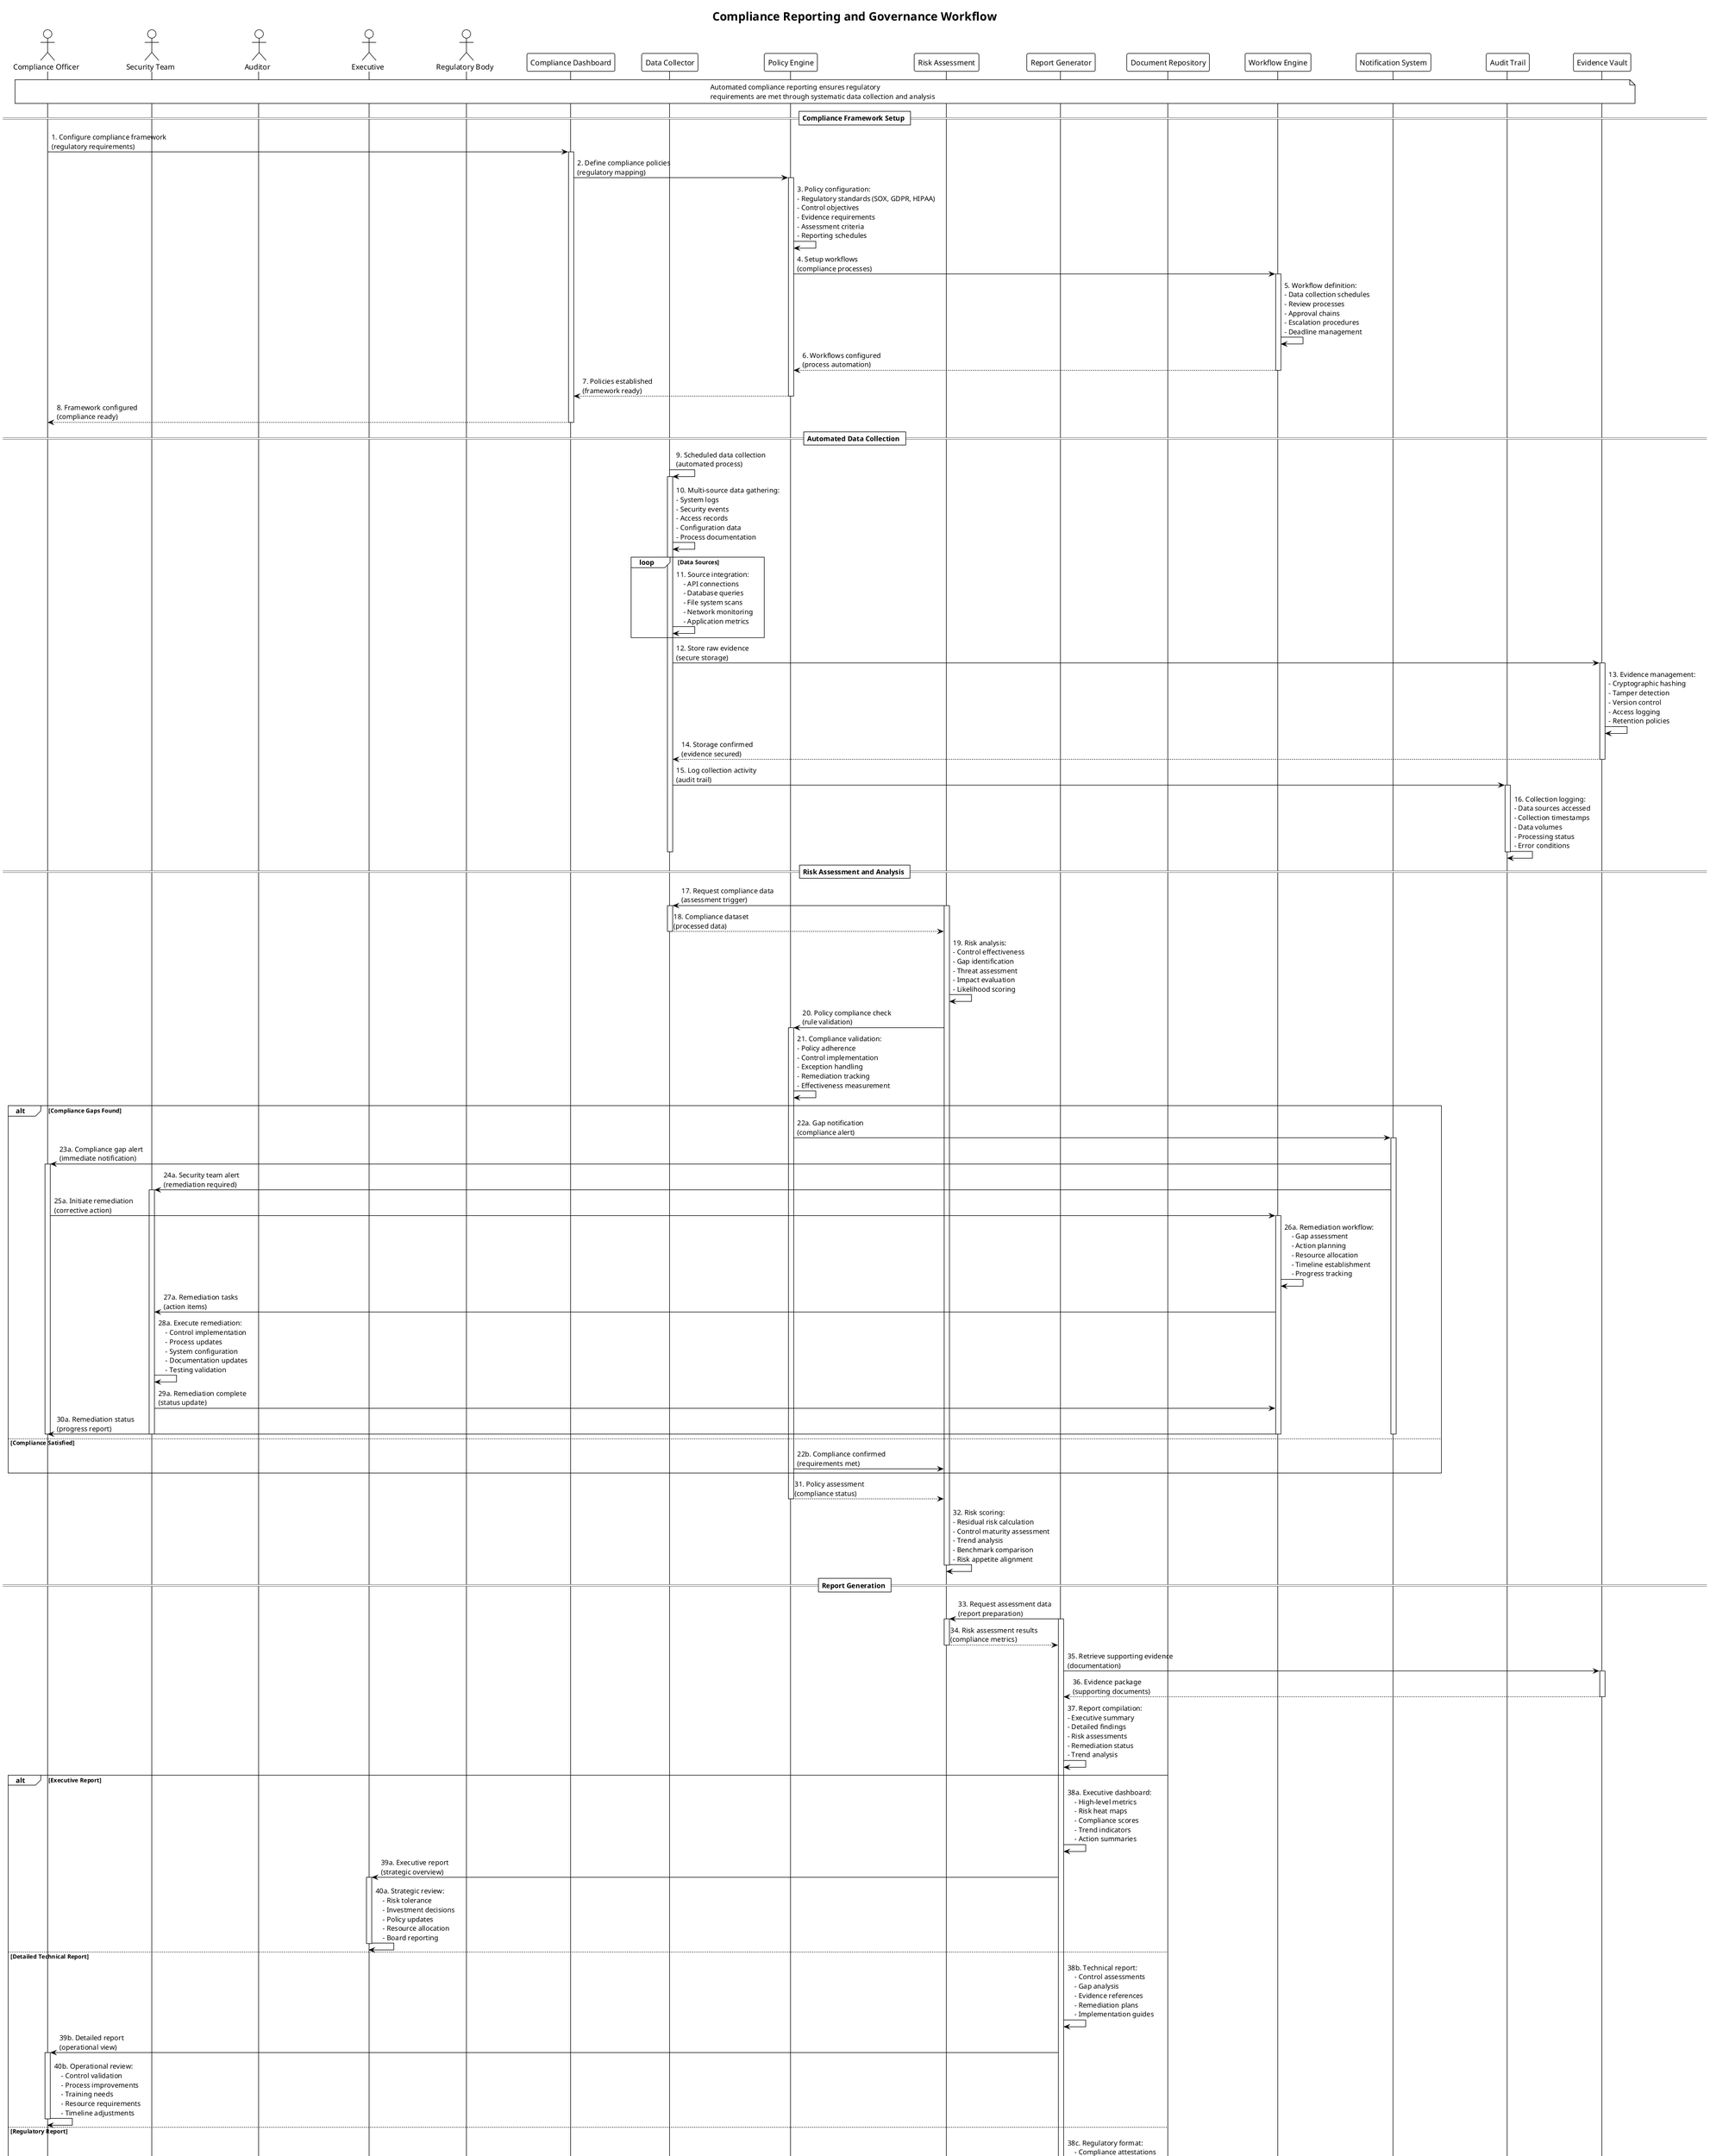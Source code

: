 @startuml
!theme plain
title Compliance Reporting and Governance Workflow

actor "Compliance Officer" as compliance
actor "Security Team" as security
actor "Auditor" as auditor
actor "Executive" as executive
actor "Regulatory Body" as regulator
participant "Compliance Dashboard" as dashboard
participant "Data Collector" as collector
participant "Policy Engine" as policy
participant "Risk Assessment" as risk
participant "Report Generator" as generator
participant "Document Repository" as repository
participant "Workflow Engine" as workflow
participant "Notification System" as notify
participant "Audit Trail" as audit
participant "Evidence Vault" as evidence

note over compliance, evidence
  Automated compliance reporting ensures regulatory
  requirements are met through systematic data collection and analysis
end note

== Compliance Framework Setup ==

compliance -> dashboard: 1. Configure compliance framework\n(regulatory requirements)
activate dashboard

dashboard -> policy: 2. Define compliance policies\n(regulatory mapping)
activate policy

policy -> policy: 3. Policy configuration:\n- Regulatory standards (SOX, GDPR, HIPAA)\n- Control objectives\n- Evidence requirements\n- Assessment criteria\n- Reporting schedules

policy -> workflow: 4. Setup workflows\n(compliance processes)
activate workflow

workflow -> workflow: 5. Workflow definition:\n- Data collection schedules\n- Review processes\n- Approval chains\n- Escalation procedures\n- Deadline management

workflow --> policy: 6. Workflows configured\n(process automation)
deactivate workflow

policy --> dashboard: 7. Policies established\n(framework ready)
deactivate policy

dashboard --> compliance: 8. Framework configured\n(compliance ready)
deactivate dashboard

== Automated Data Collection ==

collector -> collector: 9. Scheduled data collection\n(automated process)
activate collector

collector -> collector: 10. Multi-source data gathering:\n- System logs\n- Security events\n- Access records\n- Configuration data\n- Process documentation

loop Data Sources
    collector -> collector: 11. Source integration:\n    - API connections\n    - Database queries\n    - File system scans\n    - Network monitoring\n    - Application metrics
end

collector -> evidence: 12. Store raw evidence\n(secure storage)
activate evidence

evidence -> evidence: 13. Evidence management:\n- Cryptographic hashing\n- Tamper detection\n- Version control\n- Access logging\n- Retention policies

evidence --> collector: 14. Storage confirmed\n(evidence secured)
deactivate evidence

collector -> audit: 15. Log collection activity\n(audit trail)
activate audit

audit -> audit: 16. Collection logging:\n- Data sources accessed\n- Collection timestamps\n- Data volumes\n- Processing status\n- Error conditions

deactivate audit
deactivate collector

== Risk Assessment and Analysis ==

risk -> collector: 17. Request compliance data\n(assessment trigger)
activate risk
activate collector

collector --> risk: 18. Compliance dataset\n(processed data)
deactivate collector

risk -> risk: 19. Risk analysis:\n- Control effectiveness\n- Gap identification\n- Threat assessment\n- Impact evaluation\n- Likelihood scoring

risk -> policy: 20. Policy compliance check\n(rule validation)
activate policy

policy -> policy: 21. Compliance validation:\n- Policy adherence\n- Control implementation\n- Exception handling\n- Remediation tracking\n- Effectiveness measurement

alt Compliance Gaps Found
    policy -> notify: 22a. Gap notification\n(compliance alert)
    activate notify
    
    notify -> compliance: 23a. Compliance gap alert\n(immediate notification)
    activate compliance
    
    notify -> security: 24a. Security team alert\n(remediation required)
    activate security
    
    compliance -> workflow: 25a. Initiate remediation\n(corrective action)
    activate workflow
    
    workflow -> workflow: 26a. Remediation workflow:\n    - Gap assessment\n    - Action planning\n    - Resource allocation\n    - Timeline establishment\n    - Progress tracking
    
    workflow -> security: 27a. Remediation tasks\n(action items)
    
    security -> security: 28a. Execute remediation:\n    - Control implementation\n    - Process updates\n    - System configuration\n    - Documentation updates\n    - Testing validation
    
    security -> workflow: 29a. Remediation complete\n(status update)
    
    workflow -> compliance: 30a. Remediation status\n(progress report)
    deactivate workflow
    deactivate security
    deactivate compliance
    deactivate notify
    
else Compliance Satisfied
    policy -> risk: 22b. Compliance confirmed\n(requirements met)
end

policy --> risk: 31. Policy assessment\n(compliance status)
deactivate policy

risk -> risk: 32. Risk scoring:\n- Residual risk calculation\n- Control maturity assessment\n- Trend analysis\n- Benchmark comparison\n- Risk appetite alignment

deactivate risk

== Report Generation ==

generator -> risk: 33. Request assessment data\n(report preparation)
activate generator
activate risk

risk --> generator: 34. Risk assessment results\n(compliance metrics)
deactivate risk

generator -> evidence: 35. Retrieve supporting evidence\n(documentation)
activate evidence

evidence --> generator: 36. Evidence package\n(supporting documents)
deactivate evidence

generator -> generator: 37. Report compilation:\n- Executive summary\n- Detailed findings\n- Risk assessments\n- Remediation status\n- Trend analysis

alt Executive Report
    generator -> generator: 38a. Executive dashboard:\n    - High-level metrics\n    - Risk heat maps\n    - Compliance scores\n    - Trend indicators\n    - Action summaries
    
    generator -> executive: 39a. Executive report\n(strategic overview)
    activate executive
    
    executive -> executive: 40a. Strategic review:\n    - Risk tolerance\n    - Investment decisions\n    - Policy updates\n    - Resource allocation\n    - Board reporting
    
    deactivate executive
    
else Detailed Technical Report
    generator -> generator: 38b. Technical report:\n    - Control assessments\n    - Gap analysis\n    - Evidence references\n    - Remediation plans\n    - Implementation guides
    
    generator -> compliance: 39b. Detailed report\n(operational view)
    activate compliance
    
    compliance -> compliance: 40b. Operational review:\n    - Control validation\n    - Process improvements\n    - Training needs\n    - Resource requirements\n    - Timeline adjustments
    
    deactivate compliance
    
else Regulatory Report
    generator -> generator: 38c. Regulatory format:\n    - Compliance attestations\n    - Control evidence\n    - Exception reports\n    - Remediation status\n    - Certification statements
    
    generator -> regulator: 39c. Regulatory submission\n(compliance filing)
    activate regulator
    
    regulator -> regulator: 40c. Regulatory review:\n    - Compliance validation\n    - Audit scheduling\n    - Enforcement actions\n    - Guidance updates\n    - Industry benchmarking
    
    deactivate regulator
end

generator -> repository: 41. Store reports\n(document management)
activate repository

repository -> repository: 42. Document management:\n- Version control\n- Access permissions\n- Retention policies\n- Search indexing\n- Backup procedures

repository --> generator: 43. Storage confirmed\n(reports archived)
deactivate repository

generator -> audit: 44. Log report generation\n(audit trail)
activate audit

audit -> audit: 45. Report logging:\n- Report type\n- Generation timestamp\n- Recipients\n- Data sources\n- Approval status

deactivate audit
deactivate generator

== Audit and Review Process ==

auditor -> dashboard: 46. Request audit access\n(compliance review)
activate auditor
activate dashboard

dashboard -> repository: 47. Retrieve audit package\n(evidence collection)
activate repository

repository --> dashboard: 48. Audit documentation\n(comprehensive package)
deactivate repository

dashboard --> auditor: 49. Audit materials\n(review package)
deactivate dashboard

auditor -> auditor: 50. Audit procedures:\n- Control testing\n- Evidence validation\n- Process review\n- Interview conduct\n- Finding documentation

alt Audit Findings
    auditor -> compliance: 51a. Audit findings\n(deficiencies identified)
    activate compliance
    
    compliance -> workflow: 52a. Remediation planning\n(corrective actions)
    activate workflow
    
    workflow -> workflow: 53a. Action plan development:\n    - Finding prioritization\n    - Resource assignment\n    - Timeline establishment\n    - Progress milestones\n    - Validation criteria
    
    workflow -> security: 54a. Implementation tasks\n(remediation work)
    activate security
    
    security -> security: 55a. Execute corrections:\n    - Control enhancements\n    - Process improvements\n    - System updates\n    - Training delivery\n    - Documentation updates
    
    security -> workflow: 56a. Completion status\n(remediation done)
    
    workflow -> auditor: 57a. Remediation evidence\n(validation package)
    
    auditor -> auditor: 58a. Validation testing:\n    - Control re-testing\n    - Evidence review\n    - Process validation\n    - Effectiveness assessment\n    - Closure confirmation
    
    deactivate security
    deactivate workflow
    deactivate compliance
    
else Clean Audit
    auditor -> auditor: 51b. Audit completion\n(no findings)
end

auditor -> repository: 59. Submit audit report\n(final documentation)
activate repository

repository -> repository: 60. Audit report storage:\n- Final audit report\n- Working papers\n- Management responses\n- Remediation evidence\n- Closure documentation

deactivate repository
deactivate auditor

== Continuous Monitoring ==

dashboard -> collector: 61. Continuous monitoring\n(ongoing assessment)
activate dashboard
activate collector

collector -> collector: 62. Real-time monitoring:\n- Control performance\n- Exception tracking\n- Trend analysis\n- Threshold monitoring\n- Predictive analytics

alt Threshold Breach
    collector -> notify: 63a. Threshold alert\n(immediate notification)
    activate notify
    
    notify -> compliance: 64a. Compliance alert\n(threshold exceeded)
    activate compliance
    
    compliance -> workflow: 65a. Investigation workflow\n(root cause analysis)
    activate workflow
    
    workflow -> workflow: 66a. Investigation process:\n    - Incident analysis\n    - Impact assessment\n    - Cause identification\n    - Corrective planning\n    - Prevention measures
    
    deactivate workflow
    deactivate compliance
    deactivate notify
end

collector -> dashboard: 67. Monitoring data\n(real-time updates)

dashboard -> dashboard: 68. Dashboard updates:\n- Compliance metrics\n- Risk indicators\n- Trend charts\n- Alert status\n- Performance KPIs

deactivate collector
deactivate dashboard

== Reporting Schedule Management ==

workflow -> workflow: 69. Schedule management\n(automated triggers)
activate workflow

workflow -> workflow: 70. Reporting calendar:\n- Regulatory deadlines\n- Internal reviews\n- Board reporting\n- Audit schedules\n- Renewal dates

loop Scheduled Reports
    workflow -> generator: 71. Trigger report generation\n(scheduled execution)
    activate generator
    
    generator -> generator: 72. Automated reporting:\n    - Data collection\n    - Analysis execution\n    - Report formatting\n    - Quality validation\n    - Distribution preparation
    
    generator -> notify: 73. Report distribution\n(stakeholder delivery)
    activate notify
    
    notify -> notify: 74. Distribution management:\n    - Recipient lists\n    - Delivery methods\n    - Confirmation tracking\n    - Access controls\n    - Retention policies
    
    deactivate notify
    deactivate generator
end

deactivate workflow

note right of dashboard
  Dashboard Features:
  - Real-time compliance status
  - Risk heat maps
  - Trend analysis
  - Exception tracking
  - Performance metrics
end note

note right of policy
  Policy Engine:
  - Regulatory mapping
  - Control frameworks
  - Assessment criteria
  - Exception handling
  - Automated validation
end note

note left of evidence
  Evidence Management:
  - Tamper-proof storage
  - Chain of custody
  - Version control
  - Access logging
  - Long-term retention
end note

note left of audit
  Audit Trail:
  - Complete activity log
  - Immutable records
  - Forensic capabilities
  - Compliance validation
  - Regulatory reporting
end note

@enduml